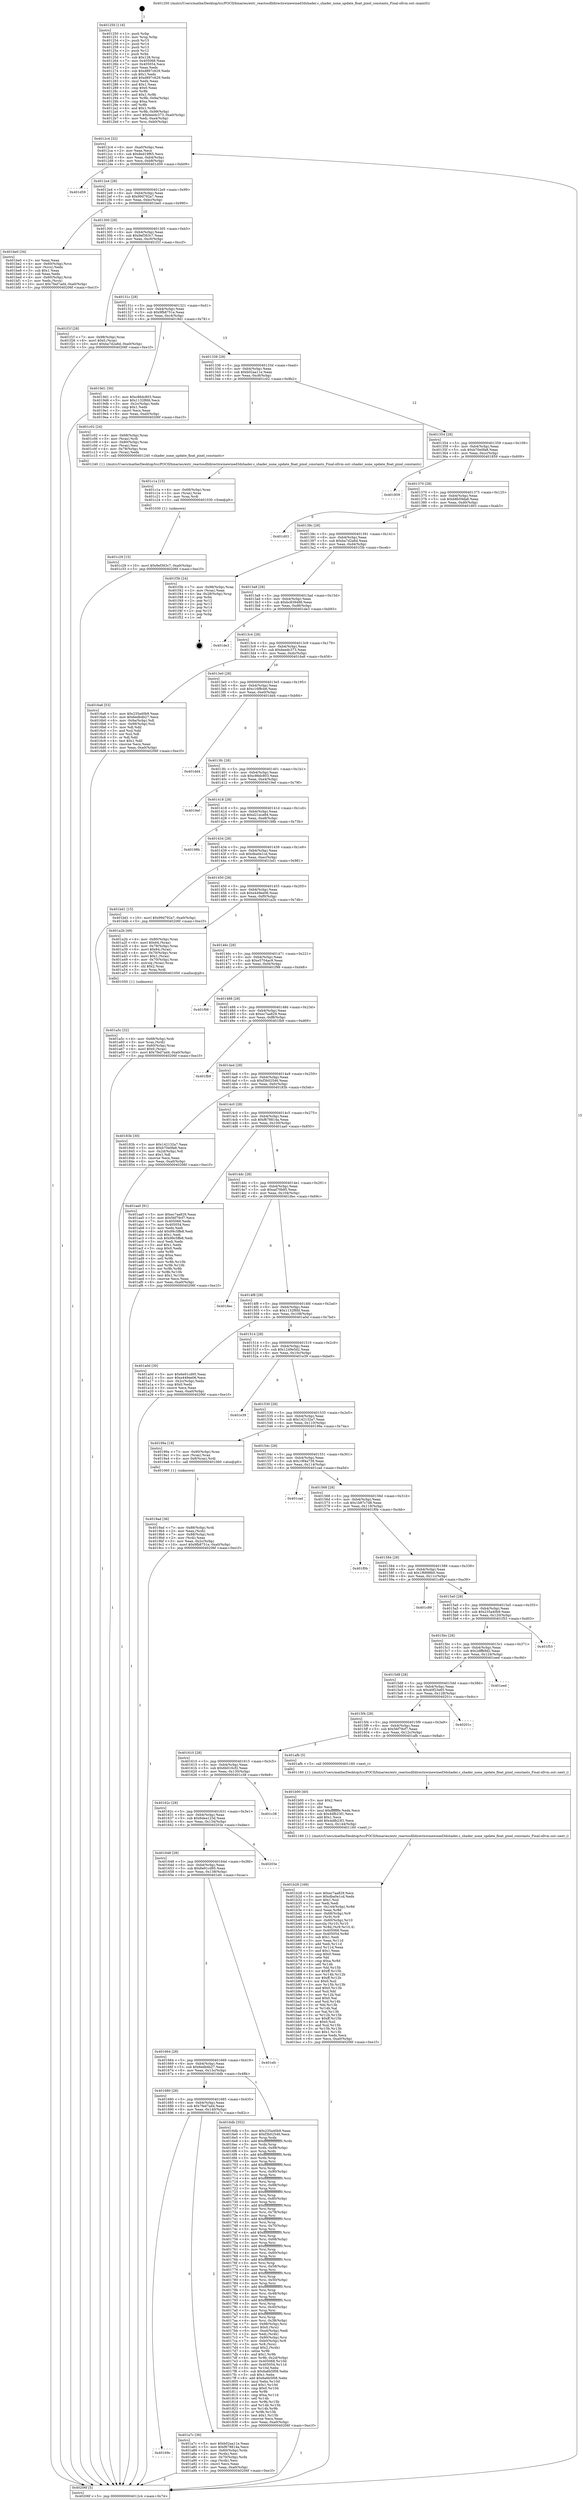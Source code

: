 digraph "0x401250" {
  label = "0x401250 (/mnt/c/Users/mathe/Desktop/tcc/POCII/binaries/extr_reactosdlldirectxwinewined3dshader.c_shader_none_update_float_pixel_constants_Final-ollvm.out::main(0))"
  labelloc = "t"
  node[shape=record]

  Entry [label="",width=0.3,height=0.3,shape=circle,fillcolor=black,style=filled]
  "0x4012c4" [label="{
     0x4012c4 [32]\l
     | [instrs]\l
     &nbsp;&nbsp;0x4012c4 \<+6\>: mov -0xa0(%rbp),%eax\l
     &nbsp;&nbsp;0x4012ca \<+2\>: mov %eax,%ecx\l
     &nbsp;&nbsp;0x4012cc \<+6\>: sub $0x8ed19f65,%ecx\l
     &nbsp;&nbsp;0x4012d2 \<+6\>: mov %eax,-0xb4(%rbp)\l
     &nbsp;&nbsp;0x4012d8 \<+6\>: mov %ecx,-0xb8(%rbp)\l
     &nbsp;&nbsp;0x4012de \<+6\>: je 0000000000401d59 \<main+0xb09\>\l
  }"]
  "0x401d59" [label="{
     0x401d59\l
  }", style=dashed]
  "0x4012e4" [label="{
     0x4012e4 [28]\l
     | [instrs]\l
     &nbsp;&nbsp;0x4012e4 \<+5\>: jmp 00000000004012e9 \<main+0x99\>\l
     &nbsp;&nbsp;0x4012e9 \<+6\>: mov -0xb4(%rbp),%eax\l
     &nbsp;&nbsp;0x4012ef \<+5\>: sub $0x99d792a7,%eax\l
     &nbsp;&nbsp;0x4012f4 \<+6\>: mov %eax,-0xbc(%rbp)\l
     &nbsp;&nbsp;0x4012fa \<+6\>: je 0000000000401be0 \<main+0x990\>\l
  }"]
  Exit [label="",width=0.3,height=0.3,shape=circle,fillcolor=black,style=filled,peripheries=2]
  "0x401be0" [label="{
     0x401be0 [34]\l
     | [instrs]\l
     &nbsp;&nbsp;0x401be0 \<+2\>: xor %eax,%eax\l
     &nbsp;&nbsp;0x401be2 \<+4\>: mov -0x60(%rbp),%rcx\l
     &nbsp;&nbsp;0x401be6 \<+2\>: mov (%rcx),%edx\l
     &nbsp;&nbsp;0x401be8 \<+3\>: sub $0x1,%eax\l
     &nbsp;&nbsp;0x401beb \<+2\>: sub %eax,%edx\l
     &nbsp;&nbsp;0x401bed \<+4\>: mov -0x60(%rbp),%rcx\l
     &nbsp;&nbsp;0x401bf1 \<+2\>: mov %edx,(%rcx)\l
     &nbsp;&nbsp;0x401bf3 \<+10\>: movl $0x7fed7ad4,-0xa0(%rbp)\l
     &nbsp;&nbsp;0x401bfd \<+5\>: jmp 000000000040206f \<main+0xe1f\>\l
  }"]
  "0x401300" [label="{
     0x401300 [28]\l
     | [instrs]\l
     &nbsp;&nbsp;0x401300 \<+5\>: jmp 0000000000401305 \<main+0xb5\>\l
     &nbsp;&nbsp;0x401305 \<+6\>: mov -0xb4(%rbp),%eax\l
     &nbsp;&nbsp;0x40130b \<+5\>: sub $0x9ef363c7,%eax\l
     &nbsp;&nbsp;0x401310 \<+6\>: mov %eax,-0xc0(%rbp)\l
     &nbsp;&nbsp;0x401316 \<+6\>: je 0000000000401f1f \<main+0xccf\>\l
  }"]
  "0x401c29" [label="{
     0x401c29 [15]\l
     | [instrs]\l
     &nbsp;&nbsp;0x401c29 \<+10\>: movl $0x9ef363c7,-0xa0(%rbp)\l
     &nbsp;&nbsp;0x401c33 \<+5\>: jmp 000000000040206f \<main+0xe1f\>\l
  }"]
  "0x401f1f" [label="{
     0x401f1f [28]\l
     | [instrs]\l
     &nbsp;&nbsp;0x401f1f \<+7\>: mov -0x98(%rbp),%rax\l
     &nbsp;&nbsp;0x401f26 \<+6\>: movl $0x0,(%rax)\l
     &nbsp;&nbsp;0x401f2c \<+10\>: movl $0xba7d2a6d,-0xa0(%rbp)\l
     &nbsp;&nbsp;0x401f36 \<+5\>: jmp 000000000040206f \<main+0xe1f\>\l
  }"]
  "0x40131c" [label="{
     0x40131c [28]\l
     | [instrs]\l
     &nbsp;&nbsp;0x40131c \<+5\>: jmp 0000000000401321 \<main+0xd1\>\l
     &nbsp;&nbsp;0x401321 \<+6\>: mov -0xb4(%rbp),%eax\l
     &nbsp;&nbsp;0x401327 \<+5\>: sub $0x9fb8751e,%eax\l
     &nbsp;&nbsp;0x40132c \<+6\>: mov %eax,-0xc4(%rbp)\l
     &nbsp;&nbsp;0x401332 \<+6\>: je 00000000004019d1 \<main+0x781\>\l
  }"]
  "0x401c1a" [label="{
     0x401c1a [15]\l
     | [instrs]\l
     &nbsp;&nbsp;0x401c1a \<+4\>: mov -0x68(%rbp),%rax\l
     &nbsp;&nbsp;0x401c1e \<+3\>: mov (%rax),%rax\l
     &nbsp;&nbsp;0x401c21 \<+3\>: mov %rax,%rdi\l
     &nbsp;&nbsp;0x401c24 \<+5\>: call 0000000000401030 \<free@plt\>\l
     | [calls]\l
     &nbsp;&nbsp;0x401030 \{1\} (unknown)\l
  }"]
  "0x4019d1" [label="{
     0x4019d1 [30]\l
     | [instrs]\l
     &nbsp;&nbsp;0x4019d1 \<+5\>: mov $0xc86dc803,%eax\l
     &nbsp;&nbsp;0x4019d6 \<+5\>: mov $0x1132f6fd,%ecx\l
     &nbsp;&nbsp;0x4019db \<+3\>: mov -0x2c(%rbp),%edx\l
     &nbsp;&nbsp;0x4019de \<+3\>: cmp $0x1,%edx\l
     &nbsp;&nbsp;0x4019e1 \<+3\>: cmovl %ecx,%eax\l
     &nbsp;&nbsp;0x4019e4 \<+6\>: mov %eax,-0xa0(%rbp)\l
     &nbsp;&nbsp;0x4019ea \<+5\>: jmp 000000000040206f \<main+0xe1f\>\l
  }"]
  "0x401338" [label="{
     0x401338 [28]\l
     | [instrs]\l
     &nbsp;&nbsp;0x401338 \<+5\>: jmp 000000000040133d \<main+0xed\>\l
     &nbsp;&nbsp;0x40133d \<+6\>: mov -0xb4(%rbp),%eax\l
     &nbsp;&nbsp;0x401343 \<+5\>: sub $0xb02aa11e,%eax\l
     &nbsp;&nbsp;0x401348 \<+6\>: mov %eax,-0xc8(%rbp)\l
     &nbsp;&nbsp;0x40134e \<+6\>: je 0000000000401c02 \<main+0x9b2\>\l
  }"]
  "0x401b28" [label="{
     0x401b28 [169]\l
     | [instrs]\l
     &nbsp;&nbsp;0x401b28 \<+5\>: mov $0xec7aa829,%ecx\l
     &nbsp;&nbsp;0x401b2d \<+5\>: mov $0xdba0e1cd,%edx\l
     &nbsp;&nbsp;0x401b32 \<+3\>: mov $0x1,%sil\l
     &nbsp;&nbsp;0x401b35 \<+2\>: xor %edi,%edi\l
     &nbsp;&nbsp;0x401b37 \<+7\>: mov -0x144(%rbp),%r8d\l
     &nbsp;&nbsp;0x401b3e \<+4\>: imul %eax,%r8d\l
     &nbsp;&nbsp;0x401b42 \<+4\>: mov -0x68(%rbp),%r9\l
     &nbsp;&nbsp;0x401b46 \<+3\>: mov (%r9),%r9\l
     &nbsp;&nbsp;0x401b49 \<+4\>: mov -0x60(%rbp),%r10\l
     &nbsp;&nbsp;0x401b4d \<+3\>: movslq (%r10),%r10\l
     &nbsp;&nbsp;0x401b50 \<+4\>: mov %r8d,(%r9,%r10,4)\l
     &nbsp;&nbsp;0x401b54 \<+7\>: mov 0x405068,%eax\l
     &nbsp;&nbsp;0x401b5b \<+8\>: mov 0x405054,%r8d\l
     &nbsp;&nbsp;0x401b63 \<+3\>: sub $0x1,%edi\l
     &nbsp;&nbsp;0x401b66 \<+3\>: mov %eax,%r11d\l
     &nbsp;&nbsp;0x401b69 \<+3\>: add %edi,%r11d\l
     &nbsp;&nbsp;0x401b6c \<+4\>: imul %r11d,%eax\l
     &nbsp;&nbsp;0x401b70 \<+3\>: and $0x1,%eax\l
     &nbsp;&nbsp;0x401b73 \<+3\>: cmp $0x0,%eax\l
     &nbsp;&nbsp;0x401b76 \<+3\>: sete %bl\l
     &nbsp;&nbsp;0x401b79 \<+4\>: cmp $0xa,%r8d\l
     &nbsp;&nbsp;0x401b7d \<+4\>: setl %r14b\l
     &nbsp;&nbsp;0x401b81 \<+3\>: mov %bl,%r15b\l
     &nbsp;&nbsp;0x401b84 \<+4\>: xor $0xff,%r15b\l
     &nbsp;&nbsp;0x401b88 \<+3\>: mov %r14b,%r12b\l
     &nbsp;&nbsp;0x401b8b \<+4\>: xor $0xff,%r12b\l
     &nbsp;&nbsp;0x401b8f \<+4\>: xor $0x0,%sil\l
     &nbsp;&nbsp;0x401b93 \<+3\>: mov %r15b,%r13b\l
     &nbsp;&nbsp;0x401b96 \<+4\>: and $0x0,%r13b\l
     &nbsp;&nbsp;0x401b9a \<+3\>: and %sil,%bl\l
     &nbsp;&nbsp;0x401b9d \<+3\>: mov %r12b,%al\l
     &nbsp;&nbsp;0x401ba0 \<+2\>: and $0x0,%al\l
     &nbsp;&nbsp;0x401ba2 \<+3\>: and %sil,%r14b\l
     &nbsp;&nbsp;0x401ba5 \<+3\>: or %bl,%r13b\l
     &nbsp;&nbsp;0x401ba8 \<+3\>: or %r14b,%al\l
     &nbsp;&nbsp;0x401bab \<+3\>: xor %al,%r13b\l
     &nbsp;&nbsp;0x401bae \<+3\>: or %r12b,%r15b\l
     &nbsp;&nbsp;0x401bb1 \<+4\>: xor $0xff,%r15b\l
     &nbsp;&nbsp;0x401bb5 \<+4\>: or $0x0,%sil\l
     &nbsp;&nbsp;0x401bb9 \<+3\>: and %sil,%r15b\l
     &nbsp;&nbsp;0x401bbc \<+3\>: or %r15b,%r13b\l
     &nbsp;&nbsp;0x401bbf \<+4\>: test $0x1,%r13b\l
     &nbsp;&nbsp;0x401bc3 \<+3\>: cmovne %edx,%ecx\l
     &nbsp;&nbsp;0x401bc6 \<+6\>: mov %ecx,-0xa0(%rbp)\l
     &nbsp;&nbsp;0x401bcc \<+5\>: jmp 000000000040206f \<main+0xe1f\>\l
  }"]
  "0x401c02" [label="{
     0x401c02 [24]\l
     | [instrs]\l
     &nbsp;&nbsp;0x401c02 \<+4\>: mov -0x68(%rbp),%rax\l
     &nbsp;&nbsp;0x401c06 \<+3\>: mov (%rax),%rdi\l
     &nbsp;&nbsp;0x401c09 \<+4\>: mov -0x80(%rbp),%rax\l
     &nbsp;&nbsp;0x401c0d \<+2\>: mov (%rax),%esi\l
     &nbsp;&nbsp;0x401c0f \<+4\>: mov -0x78(%rbp),%rax\l
     &nbsp;&nbsp;0x401c13 \<+2\>: mov (%rax),%edx\l
     &nbsp;&nbsp;0x401c15 \<+5\>: call 0000000000401240 \<shader_none_update_float_pixel_constants\>\l
     | [calls]\l
     &nbsp;&nbsp;0x401240 \{1\} (/mnt/c/Users/mathe/Desktop/tcc/POCII/binaries/extr_reactosdlldirectxwinewined3dshader.c_shader_none_update_float_pixel_constants_Final-ollvm.out::shader_none_update_float_pixel_constants)\l
  }"]
  "0x401354" [label="{
     0x401354 [28]\l
     | [instrs]\l
     &nbsp;&nbsp;0x401354 \<+5\>: jmp 0000000000401359 \<main+0x109\>\l
     &nbsp;&nbsp;0x401359 \<+6\>: mov -0xb4(%rbp),%eax\l
     &nbsp;&nbsp;0x40135f \<+5\>: sub $0xb70e0fa8,%eax\l
     &nbsp;&nbsp;0x401364 \<+6\>: mov %eax,-0xcc(%rbp)\l
     &nbsp;&nbsp;0x40136a \<+6\>: je 0000000000401859 \<main+0x609\>\l
  }"]
  "0x401b00" [label="{
     0x401b00 [40]\l
     | [instrs]\l
     &nbsp;&nbsp;0x401b00 \<+5\>: mov $0x2,%ecx\l
     &nbsp;&nbsp;0x401b05 \<+1\>: cltd\l
     &nbsp;&nbsp;0x401b06 \<+2\>: idiv %ecx\l
     &nbsp;&nbsp;0x401b08 \<+6\>: imul $0xfffffffe,%edx,%ecx\l
     &nbsp;&nbsp;0x401b0e \<+6\>: sub $0x4dfb23f1,%ecx\l
     &nbsp;&nbsp;0x401b14 \<+3\>: add $0x1,%ecx\l
     &nbsp;&nbsp;0x401b17 \<+6\>: add $0x4dfb23f1,%ecx\l
     &nbsp;&nbsp;0x401b1d \<+6\>: mov %ecx,-0x144(%rbp)\l
     &nbsp;&nbsp;0x401b23 \<+5\>: call 0000000000401160 \<next_i\>\l
     | [calls]\l
     &nbsp;&nbsp;0x401160 \{1\} (/mnt/c/Users/mathe/Desktop/tcc/POCII/binaries/extr_reactosdlldirectxwinewined3dshader.c_shader_none_update_float_pixel_constants_Final-ollvm.out::next_i)\l
  }"]
  "0x401859" [label="{
     0x401859\l
  }", style=dashed]
  "0x401370" [label="{
     0x401370 [28]\l
     | [instrs]\l
     &nbsp;&nbsp;0x401370 \<+5\>: jmp 0000000000401375 \<main+0x125\>\l
     &nbsp;&nbsp;0x401375 \<+6\>: mov -0xb4(%rbp),%eax\l
     &nbsp;&nbsp;0x40137b \<+5\>: sub $0xb8b59da6,%eax\l
     &nbsp;&nbsp;0x401380 \<+6\>: mov %eax,-0xd0(%rbp)\l
     &nbsp;&nbsp;0x401386 \<+6\>: je 0000000000401d03 \<main+0xab3\>\l
  }"]
  "0x40169c" [label="{
     0x40169c\l
  }", style=dashed]
  "0x401d03" [label="{
     0x401d03\l
  }", style=dashed]
  "0x40138c" [label="{
     0x40138c [28]\l
     | [instrs]\l
     &nbsp;&nbsp;0x40138c \<+5\>: jmp 0000000000401391 \<main+0x141\>\l
     &nbsp;&nbsp;0x401391 \<+6\>: mov -0xb4(%rbp),%eax\l
     &nbsp;&nbsp;0x401397 \<+5\>: sub $0xba7d2a6d,%eax\l
     &nbsp;&nbsp;0x40139c \<+6\>: mov %eax,-0xd4(%rbp)\l
     &nbsp;&nbsp;0x4013a2 \<+6\>: je 0000000000401f3b \<main+0xceb\>\l
  }"]
  "0x401a7c" [label="{
     0x401a7c [36]\l
     | [instrs]\l
     &nbsp;&nbsp;0x401a7c \<+5\>: mov $0xb02aa11e,%eax\l
     &nbsp;&nbsp;0x401a81 \<+5\>: mov $0xf678814a,%ecx\l
     &nbsp;&nbsp;0x401a86 \<+4\>: mov -0x60(%rbp),%rdx\l
     &nbsp;&nbsp;0x401a8a \<+2\>: mov (%rdx),%esi\l
     &nbsp;&nbsp;0x401a8c \<+4\>: mov -0x70(%rbp),%rdx\l
     &nbsp;&nbsp;0x401a90 \<+2\>: cmp (%rdx),%esi\l
     &nbsp;&nbsp;0x401a92 \<+3\>: cmovl %ecx,%eax\l
     &nbsp;&nbsp;0x401a95 \<+6\>: mov %eax,-0xa0(%rbp)\l
     &nbsp;&nbsp;0x401a9b \<+5\>: jmp 000000000040206f \<main+0xe1f\>\l
  }"]
  "0x401f3b" [label="{
     0x401f3b [24]\l
     | [instrs]\l
     &nbsp;&nbsp;0x401f3b \<+7\>: mov -0x98(%rbp),%rax\l
     &nbsp;&nbsp;0x401f42 \<+2\>: mov (%rax),%eax\l
     &nbsp;&nbsp;0x401f44 \<+4\>: lea -0x28(%rbp),%rsp\l
     &nbsp;&nbsp;0x401f48 \<+1\>: pop %rbx\l
     &nbsp;&nbsp;0x401f49 \<+2\>: pop %r12\l
     &nbsp;&nbsp;0x401f4b \<+2\>: pop %r13\l
     &nbsp;&nbsp;0x401f4d \<+2\>: pop %r14\l
     &nbsp;&nbsp;0x401f4f \<+2\>: pop %r15\l
     &nbsp;&nbsp;0x401f51 \<+1\>: pop %rbp\l
     &nbsp;&nbsp;0x401f52 \<+1\>: ret\l
  }"]
  "0x4013a8" [label="{
     0x4013a8 [28]\l
     | [instrs]\l
     &nbsp;&nbsp;0x4013a8 \<+5\>: jmp 00000000004013ad \<main+0x15d\>\l
     &nbsp;&nbsp;0x4013ad \<+6\>: mov -0xb4(%rbp),%eax\l
     &nbsp;&nbsp;0x4013b3 \<+5\>: sub $0xbc839486,%eax\l
     &nbsp;&nbsp;0x4013b8 \<+6\>: mov %eax,-0xd8(%rbp)\l
     &nbsp;&nbsp;0x4013be \<+6\>: je 0000000000401de3 \<main+0xb93\>\l
  }"]
  "0x401a5c" [label="{
     0x401a5c [32]\l
     | [instrs]\l
     &nbsp;&nbsp;0x401a5c \<+4\>: mov -0x68(%rbp),%rdi\l
     &nbsp;&nbsp;0x401a60 \<+3\>: mov %rax,(%rdi)\l
     &nbsp;&nbsp;0x401a63 \<+4\>: mov -0x60(%rbp),%rax\l
     &nbsp;&nbsp;0x401a67 \<+6\>: movl $0x0,(%rax)\l
     &nbsp;&nbsp;0x401a6d \<+10\>: movl $0x7fed7ad4,-0xa0(%rbp)\l
     &nbsp;&nbsp;0x401a77 \<+5\>: jmp 000000000040206f \<main+0xe1f\>\l
  }"]
  "0x401de3" [label="{
     0x401de3\l
  }", style=dashed]
  "0x4013c4" [label="{
     0x4013c4 [28]\l
     | [instrs]\l
     &nbsp;&nbsp;0x4013c4 \<+5\>: jmp 00000000004013c9 \<main+0x179\>\l
     &nbsp;&nbsp;0x4013c9 \<+6\>: mov -0xb4(%rbp),%eax\l
     &nbsp;&nbsp;0x4013cf \<+5\>: sub $0xbeedc373,%eax\l
     &nbsp;&nbsp;0x4013d4 \<+6\>: mov %eax,-0xdc(%rbp)\l
     &nbsp;&nbsp;0x4013da \<+6\>: je 00000000004016a6 \<main+0x456\>\l
  }"]
  "0x4019ad" [label="{
     0x4019ad [36]\l
     | [instrs]\l
     &nbsp;&nbsp;0x4019ad \<+7\>: mov -0x88(%rbp),%rdi\l
     &nbsp;&nbsp;0x4019b4 \<+2\>: mov %eax,(%rdi)\l
     &nbsp;&nbsp;0x4019b6 \<+7\>: mov -0x88(%rbp),%rdi\l
     &nbsp;&nbsp;0x4019bd \<+2\>: mov (%rdi),%eax\l
     &nbsp;&nbsp;0x4019bf \<+3\>: mov %eax,-0x2c(%rbp)\l
     &nbsp;&nbsp;0x4019c2 \<+10\>: movl $0x9fb8751e,-0xa0(%rbp)\l
     &nbsp;&nbsp;0x4019cc \<+5\>: jmp 000000000040206f \<main+0xe1f\>\l
  }"]
  "0x4016a6" [label="{
     0x4016a6 [53]\l
     | [instrs]\l
     &nbsp;&nbsp;0x4016a6 \<+5\>: mov $0x235a40b9,%eax\l
     &nbsp;&nbsp;0x4016ab \<+5\>: mov $0x6edb4b27,%ecx\l
     &nbsp;&nbsp;0x4016b0 \<+6\>: mov -0x9a(%rbp),%dl\l
     &nbsp;&nbsp;0x4016b6 \<+7\>: mov -0x99(%rbp),%sil\l
     &nbsp;&nbsp;0x4016bd \<+3\>: mov %dl,%dil\l
     &nbsp;&nbsp;0x4016c0 \<+3\>: and %sil,%dil\l
     &nbsp;&nbsp;0x4016c3 \<+3\>: xor %sil,%dl\l
     &nbsp;&nbsp;0x4016c6 \<+3\>: or %dl,%dil\l
     &nbsp;&nbsp;0x4016c9 \<+4\>: test $0x1,%dil\l
     &nbsp;&nbsp;0x4016cd \<+3\>: cmovne %ecx,%eax\l
     &nbsp;&nbsp;0x4016d0 \<+6\>: mov %eax,-0xa0(%rbp)\l
     &nbsp;&nbsp;0x4016d6 \<+5\>: jmp 000000000040206f \<main+0xe1f\>\l
  }"]
  "0x4013e0" [label="{
     0x4013e0 [28]\l
     | [instrs]\l
     &nbsp;&nbsp;0x4013e0 \<+5\>: jmp 00000000004013e5 \<main+0x195\>\l
     &nbsp;&nbsp;0x4013e5 \<+6\>: mov -0xb4(%rbp),%eax\l
     &nbsp;&nbsp;0x4013eb \<+5\>: sub $0xc16f8cb6,%eax\l
     &nbsp;&nbsp;0x4013f0 \<+6\>: mov %eax,-0xe0(%rbp)\l
     &nbsp;&nbsp;0x4013f6 \<+6\>: je 0000000000401dd4 \<main+0xb84\>\l
  }"]
  "0x40206f" [label="{
     0x40206f [5]\l
     | [instrs]\l
     &nbsp;&nbsp;0x40206f \<+5\>: jmp 00000000004012c4 \<main+0x74\>\l
  }"]
  "0x401250" [label="{
     0x401250 [116]\l
     | [instrs]\l
     &nbsp;&nbsp;0x401250 \<+1\>: push %rbp\l
     &nbsp;&nbsp;0x401251 \<+3\>: mov %rsp,%rbp\l
     &nbsp;&nbsp;0x401254 \<+2\>: push %r15\l
     &nbsp;&nbsp;0x401256 \<+2\>: push %r14\l
     &nbsp;&nbsp;0x401258 \<+2\>: push %r13\l
     &nbsp;&nbsp;0x40125a \<+2\>: push %r12\l
     &nbsp;&nbsp;0x40125c \<+1\>: push %rbx\l
     &nbsp;&nbsp;0x40125d \<+7\>: sub $0x128,%rsp\l
     &nbsp;&nbsp;0x401264 \<+7\>: mov 0x405068,%eax\l
     &nbsp;&nbsp;0x40126b \<+7\>: mov 0x405054,%ecx\l
     &nbsp;&nbsp;0x401272 \<+2\>: mov %eax,%edx\l
     &nbsp;&nbsp;0x401274 \<+6\>: sub $0xd897c629,%edx\l
     &nbsp;&nbsp;0x40127a \<+3\>: sub $0x1,%edx\l
     &nbsp;&nbsp;0x40127d \<+6\>: add $0xd897c629,%edx\l
     &nbsp;&nbsp;0x401283 \<+3\>: imul %edx,%eax\l
     &nbsp;&nbsp;0x401286 \<+3\>: and $0x1,%eax\l
     &nbsp;&nbsp;0x401289 \<+3\>: cmp $0x0,%eax\l
     &nbsp;&nbsp;0x40128c \<+4\>: sete %r8b\l
     &nbsp;&nbsp;0x401290 \<+4\>: and $0x1,%r8b\l
     &nbsp;&nbsp;0x401294 \<+7\>: mov %r8b,-0x9a(%rbp)\l
     &nbsp;&nbsp;0x40129b \<+3\>: cmp $0xa,%ecx\l
     &nbsp;&nbsp;0x40129e \<+4\>: setl %r8b\l
     &nbsp;&nbsp;0x4012a2 \<+4\>: and $0x1,%r8b\l
     &nbsp;&nbsp;0x4012a6 \<+7\>: mov %r8b,-0x99(%rbp)\l
     &nbsp;&nbsp;0x4012ad \<+10\>: movl $0xbeedc373,-0xa0(%rbp)\l
     &nbsp;&nbsp;0x4012b7 \<+6\>: mov %edi,-0xa4(%rbp)\l
     &nbsp;&nbsp;0x4012bd \<+7\>: mov %rsi,-0xb0(%rbp)\l
  }"]
  "0x401680" [label="{
     0x401680 [28]\l
     | [instrs]\l
     &nbsp;&nbsp;0x401680 \<+5\>: jmp 0000000000401685 \<main+0x435\>\l
     &nbsp;&nbsp;0x401685 \<+6\>: mov -0xb4(%rbp),%eax\l
     &nbsp;&nbsp;0x40168b \<+5\>: sub $0x7fed7ad4,%eax\l
     &nbsp;&nbsp;0x401690 \<+6\>: mov %eax,-0x140(%rbp)\l
     &nbsp;&nbsp;0x401696 \<+6\>: je 0000000000401a7c \<main+0x82c\>\l
  }"]
  "0x401dd4" [label="{
     0x401dd4\l
  }", style=dashed]
  "0x4013fc" [label="{
     0x4013fc [28]\l
     | [instrs]\l
     &nbsp;&nbsp;0x4013fc \<+5\>: jmp 0000000000401401 \<main+0x1b1\>\l
     &nbsp;&nbsp;0x401401 \<+6\>: mov -0xb4(%rbp),%eax\l
     &nbsp;&nbsp;0x401407 \<+5\>: sub $0xc86dc803,%eax\l
     &nbsp;&nbsp;0x40140c \<+6\>: mov %eax,-0xe4(%rbp)\l
     &nbsp;&nbsp;0x401412 \<+6\>: je 00000000004019ef \<main+0x79f\>\l
  }"]
  "0x4016db" [label="{
     0x4016db [352]\l
     | [instrs]\l
     &nbsp;&nbsp;0x4016db \<+5\>: mov $0x235a40b9,%eax\l
     &nbsp;&nbsp;0x4016e0 \<+5\>: mov $0xf3b02546,%ecx\l
     &nbsp;&nbsp;0x4016e5 \<+3\>: mov %rsp,%rdx\l
     &nbsp;&nbsp;0x4016e8 \<+4\>: add $0xfffffffffffffff0,%rdx\l
     &nbsp;&nbsp;0x4016ec \<+3\>: mov %rdx,%rsp\l
     &nbsp;&nbsp;0x4016ef \<+7\>: mov %rdx,-0x98(%rbp)\l
     &nbsp;&nbsp;0x4016f6 \<+3\>: mov %rsp,%rdx\l
     &nbsp;&nbsp;0x4016f9 \<+4\>: add $0xfffffffffffffff0,%rdx\l
     &nbsp;&nbsp;0x4016fd \<+3\>: mov %rdx,%rsp\l
     &nbsp;&nbsp;0x401700 \<+3\>: mov %rsp,%rsi\l
     &nbsp;&nbsp;0x401703 \<+4\>: add $0xfffffffffffffff0,%rsi\l
     &nbsp;&nbsp;0x401707 \<+3\>: mov %rsi,%rsp\l
     &nbsp;&nbsp;0x40170a \<+7\>: mov %rsi,-0x90(%rbp)\l
     &nbsp;&nbsp;0x401711 \<+3\>: mov %rsp,%rsi\l
     &nbsp;&nbsp;0x401714 \<+4\>: add $0xfffffffffffffff0,%rsi\l
     &nbsp;&nbsp;0x401718 \<+3\>: mov %rsi,%rsp\l
     &nbsp;&nbsp;0x40171b \<+7\>: mov %rsi,-0x88(%rbp)\l
     &nbsp;&nbsp;0x401722 \<+3\>: mov %rsp,%rsi\l
     &nbsp;&nbsp;0x401725 \<+4\>: add $0xfffffffffffffff0,%rsi\l
     &nbsp;&nbsp;0x401729 \<+3\>: mov %rsi,%rsp\l
     &nbsp;&nbsp;0x40172c \<+4\>: mov %rsi,-0x80(%rbp)\l
     &nbsp;&nbsp;0x401730 \<+3\>: mov %rsp,%rsi\l
     &nbsp;&nbsp;0x401733 \<+4\>: add $0xfffffffffffffff0,%rsi\l
     &nbsp;&nbsp;0x401737 \<+3\>: mov %rsi,%rsp\l
     &nbsp;&nbsp;0x40173a \<+4\>: mov %rsi,-0x78(%rbp)\l
     &nbsp;&nbsp;0x40173e \<+3\>: mov %rsp,%rsi\l
     &nbsp;&nbsp;0x401741 \<+4\>: add $0xfffffffffffffff0,%rsi\l
     &nbsp;&nbsp;0x401745 \<+3\>: mov %rsi,%rsp\l
     &nbsp;&nbsp;0x401748 \<+4\>: mov %rsi,-0x70(%rbp)\l
     &nbsp;&nbsp;0x40174c \<+3\>: mov %rsp,%rsi\l
     &nbsp;&nbsp;0x40174f \<+4\>: add $0xfffffffffffffff0,%rsi\l
     &nbsp;&nbsp;0x401753 \<+3\>: mov %rsi,%rsp\l
     &nbsp;&nbsp;0x401756 \<+4\>: mov %rsi,-0x68(%rbp)\l
     &nbsp;&nbsp;0x40175a \<+3\>: mov %rsp,%rsi\l
     &nbsp;&nbsp;0x40175d \<+4\>: add $0xfffffffffffffff0,%rsi\l
     &nbsp;&nbsp;0x401761 \<+3\>: mov %rsi,%rsp\l
     &nbsp;&nbsp;0x401764 \<+4\>: mov %rsi,-0x60(%rbp)\l
     &nbsp;&nbsp;0x401768 \<+3\>: mov %rsp,%rsi\l
     &nbsp;&nbsp;0x40176b \<+4\>: add $0xfffffffffffffff0,%rsi\l
     &nbsp;&nbsp;0x40176f \<+3\>: mov %rsi,%rsp\l
     &nbsp;&nbsp;0x401772 \<+4\>: mov %rsi,-0x58(%rbp)\l
     &nbsp;&nbsp;0x401776 \<+3\>: mov %rsp,%rsi\l
     &nbsp;&nbsp;0x401779 \<+4\>: add $0xfffffffffffffff0,%rsi\l
     &nbsp;&nbsp;0x40177d \<+3\>: mov %rsi,%rsp\l
     &nbsp;&nbsp;0x401780 \<+4\>: mov %rsi,-0x50(%rbp)\l
     &nbsp;&nbsp;0x401784 \<+3\>: mov %rsp,%rsi\l
     &nbsp;&nbsp;0x401787 \<+4\>: add $0xfffffffffffffff0,%rsi\l
     &nbsp;&nbsp;0x40178b \<+3\>: mov %rsi,%rsp\l
     &nbsp;&nbsp;0x40178e \<+4\>: mov %rsi,-0x48(%rbp)\l
     &nbsp;&nbsp;0x401792 \<+3\>: mov %rsp,%rsi\l
     &nbsp;&nbsp;0x401795 \<+4\>: add $0xfffffffffffffff0,%rsi\l
     &nbsp;&nbsp;0x401799 \<+3\>: mov %rsi,%rsp\l
     &nbsp;&nbsp;0x40179c \<+4\>: mov %rsi,-0x40(%rbp)\l
     &nbsp;&nbsp;0x4017a0 \<+3\>: mov %rsp,%rsi\l
     &nbsp;&nbsp;0x4017a3 \<+4\>: add $0xfffffffffffffff0,%rsi\l
     &nbsp;&nbsp;0x4017a7 \<+3\>: mov %rsi,%rsp\l
     &nbsp;&nbsp;0x4017aa \<+4\>: mov %rsi,-0x38(%rbp)\l
     &nbsp;&nbsp;0x4017ae \<+7\>: mov -0x98(%rbp),%rsi\l
     &nbsp;&nbsp;0x4017b5 \<+6\>: movl $0x0,(%rsi)\l
     &nbsp;&nbsp;0x4017bb \<+6\>: mov -0xa4(%rbp),%edi\l
     &nbsp;&nbsp;0x4017c1 \<+2\>: mov %edi,(%rdx)\l
     &nbsp;&nbsp;0x4017c3 \<+7\>: mov -0x90(%rbp),%rsi\l
     &nbsp;&nbsp;0x4017ca \<+7\>: mov -0xb0(%rbp),%r8\l
     &nbsp;&nbsp;0x4017d1 \<+3\>: mov %r8,(%rsi)\l
     &nbsp;&nbsp;0x4017d4 \<+3\>: cmpl $0x2,(%rdx)\l
     &nbsp;&nbsp;0x4017d7 \<+4\>: setne %r9b\l
     &nbsp;&nbsp;0x4017db \<+4\>: and $0x1,%r9b\l
     &nbsp;&nbsp;0x4017df \<+4\>: mov %r9b,-0x2d(%rbp)\l
     &nbsp;&nbsp;0x4017e3 \<+8\>: mov 0x405068,%r10d\l
     &nbsp;&nbsp;0x4017eb \<+8\>: mov 0x405054,%r11d\l
     &nbsp;&nbsp;0x4017f3 \<+3\>: mov %r10d,%ebx\l
     &nbsp;&nbsp;0x4017f6 \<+6\>: sub $0x6a6b5f08,%ebx\l
     &nbsp;&nbsp;0x4017fc \<+3\>: sub $0x1,%ebx\l
     &nbsp;&nbsp;0x4017ff \<+6\>: add $0x6a6b5f08,%ebx\l
     &nbsp;&nbsp;0x401805 \<+4\>: imul %ebx,%r10d\l
     &nbsp;&nbsp;0x401809 \<+4\>: and $0x1,%r10d\l
     &nbsp;&nbsp;0x40180d \<+4\>: cmp $0x0,%r10d\l
     &nbsp;&nbsp;0x401811 \<+4\>: sete %r9b\l
     &nbsp;&nbsp;0x401815 \<+4\>: cmp $0xa,%r11d\l
     &nbsp;&nbsp;0x401819 \<+4\>: setl %r14b\l
     &nbsp;&nbsp;0x40181d \<+3\>: mov %r9b,%r15b\l
     &nbsp;&nbsp;0x401820 \<+3\>: and %r14b,%r15b\l
     &nbsp;&nbsp;0x401823 \<+3\>: xor %r14b,%r9b\l
     &nbsp;&nbsp;0x401826 \<+3\>: or %r9b,%r15b\l
     &nbsp;&nbsp;0x401829 \<+4\>: test $0x1,%r15b\l
     &nbsp;&nbsp;0x40182d \<+3\>: cmovne %ecx,%eax\l
     &nbsp;&nbsp;0x401830 \<+6\>: mov %eax,-0xa0(%rbp)\l
     &nbsp;&nbsp;0x401836 \<+5\>: jmp 000000000040206f \<main+0xe1f\>\l
  }"]
  "0x4019ef" [label="{
     0x4019ef\l
  }", style=dashed]
  "0x401418" [label="{
     0x401418 [28]\l
     | [instrs]\l
     &nbsp;&nbsp;0x401418 \<+5\>: jmp 000000000040141d \<main+0x1cd\>\l
     &nbsp;&nbsp;0x40141d \<+6\>: mov -0xb4(%rbp),%eax\l
     &nbsp;&nbsp;0x401423 \<+5\>: sub $0xd21ece84,%eax\l
     &nbsp;&nbsp;0x401428 \<+6\>: mov %eax,-0xe8(%rbp)\l
     &nbsp;&nbsp;0x40142e \<+6\>: je 000000000040198b \<main+0x73b\>\l
  }"]
  "0x401664" [label="{
     0x401664 [28]\l
     | [instrs]\l
     &nbsp;&nbsp;0x401664 \<+5\>: jmp 0000000000401669 \<main+0x419\>\l
     &nbsp;&nbsp;0x401669 \<+6\>: mov -0xb4(%rbp),%eax\l
     &nbsp;&nbsp;0x40166f \<+5\>: sub $0x6edb4b27,%eax\l
     &nbsp;&nbsp;0x401674 \<+6\>: mov %eax,-0x13c(%rbp)\l
     &nbsp;&nbsp;0x40167a \<+6\>: je 00000000004016db \<main+0x48b\>\l
  }"]
  "0x40198b" [label="{
     0x40198b\l
  }", style=dashed]
  "0x401434" [label="{
     0x401434 [28]\l
     | [instrs]\l
     &nbsp;&nbsp;0x401434 \<+5\>: jmp 0000000000401439 \<main+0x1e9\>\l
     &nbsp;&nbsp;0x401439 \<+6\>: mov -0xb4(%rbp),%eax\l
     &nbsp;&nbsp;0x40143f \<+5\>: sub $0xdba0e1cd,%eax\l
     &nbsp;&nbsp;0x401444 \<+6\>: mov %eax,-0xec(%rbp)\l
     &nbsp;&nbsp;0x40144a \<+6\>: je 0000000000401bd1 \<main+0x981\>\l
  }"]
  "0x401efc" [label="{
     0x401efc\l
  }", style=dashed]
  "0x401bd1" [label="{
     0x401bd1 [15]\l
     | [instrs]\l
     &nbsp;&nbsp;0x401bd1 \<+10\>: movl $0x99d792a7,-0xa0(%rbp)\l
     &nbsp;&nbsp;0x401bdb \<+5\>: jmp 000000000040206f \<main+0xe1f\>\l
  }"]
  "0x401450" [label="{
     0x401450 [28]\l
     | [instrs]\l
     &nbsp;&nbsp;0x401450 \<+5\>: jmp 0000000000401455 \<main+0x205\>\l
     &nbsp;&nbsp;0x401455 \<+6\>: mov -0xb4(%rbp),%eax\l
     &nbsp;&nbsp;0x40145b \<+5\>: sub $0xe449ee06,%eax\l
     &nbsp;&nbsp;0x401460 \<+6\>: mov %eax,-0xf0(%rbp)\l
     &nbsp;&nbsp;0x401466 \<+6\>: je 0000000000401a2b \<main+0x7db\>\l
  }"]
  "0x401648" [label="{
     0x401648 [28]\l
     | [instrs]\l
     &nbsp;&nbsp;0x401648 \<+5\>: jmp 000000000040164d \<main+0x3fd\>\l
     &nbsp;&nbsp;0x40164d \<+6\>: mov -0xb4(%rbp),%eax\l
     &nbsp;&nbsp;0x401653 \<+5\>: sub $0x6e91cd95,%eax\l
     &nbsp;&nbsp;0x401658 \<+6\>: mov %eax,-0x138(%rbp)\l
     &nbsp;&nbsp;0x40165e \<+6\>: je 0000000000401efc \<main+0xcac\>\l
  }"]
  "0x401a2b" [label="{
     0x401a2b [49]\l
     | [instrs]\l
     &nbsp;&nbsp;0x401a2b \<+4\>: mov -0x80(%rbp),%rax\l
     &nbsp;&nbsp;0x401a2f \<+6\>: movl $0x64,(%rax)\l
     &nbsp;&nbsp;0x401a35 \<+4\>: mov -0x78(%rbp),%rax\l
     &nbsp;&nbsp;0x401a39 \<+6\>: movl $0x64,(%rax)\l
     &nbsp;&nbsp;0x401a3f \<+4\>: mov -0x70(%rbp),%rax\l
     &nbsp;&nbsp;0x401a43 \<+6\>: movl $0x1,(%rax)\l
     &nbsp;&nbsp;0x401a49 \<+4\>: mov -0x70(%rbp),%rax\l
     &nbsp;&nbsp;0x401a4d \<+3\>: movslq (%rax),%rax\l
     &nbsp;&nbsp;0x401a50 \<+4\>: shl $0x2,%rax\l
     &nbsp;&nbsp;0x401a54 \<+3\>: mov %rax,%rdi\l
     &nbsp;&nbsp;0x401a57 \<+5\>: call 0000000000401050 \<malloc@plt\>\l
     | [calls]\l
     &nbsp;&nbsp;0x401050 \{1\} (unknown)\l
  }"]
  "0x40146c" [label="{
     0x40146c [28]\l
     | [instrs]\l
     &nbsp;&nbsp;0x40146c \<+5\>: jmp 0000000000401471 \<main+0x221\>\l
     &nbsp;&nbsp;0x401471 \<+6\>: mov -0xb4(%rbp),%eax\l
     &nbsp;&nbsp;0x401477 \<+5\>: sub $0xe5704ac9,%eax\l
     &nbsp;&nbsp;0x40147c \<+6\>: mov %eax,-0xf4(%rbp)\l
     &nbsp;&nbsp;0x401482 \<+6\>: je 0000000000401f98 \<main+0xd48\>\l
  }"]
  "0x40203e" [label="{
     0x40203e\l
  }", style=dashed]
  "0x401f98" [label="{
     0x401f98\l
  }", style=dashed]
  "0x401488" [label="{
     0x401488 [28]\l
     | [instrs]\l
     &nbsp;&nbsp;0x401488 \<+5\>: jmp 000000000040148d \<main+0x23d\>\l
     &nbsp;&nbsp;0x40148d \<+6\>: mov -0xb4(%rbp),%eax\l
     &nbsp;&nbsp;0x401493 \<+5\>: sub $0xec7aa829,%eax\l
     &nbsp;&nbsp;0x401498 \<+6\>: mov %eax,-0xf8(%rbp)\l
     &nbsp;&nbsp;0x40149e \<+6\>: je 0000000000401fb9 \<main+0xd69\>\l
  }"]
  "0x40162c" [label="{
     0x40162c [28]\l
     | [instrs]\l
     &nbsp;&nbsp;0x40162c \<+5\>: jmp 0000000000401631 \<main+0x3e1\>\l
     &nbsp;&nbsp;0x401631 \<+6\>: mov -0xb4(%rbp),%eax\l
     &nbsp;&nbsp;0x401637 \<+5\>: sub $0x6dea123d,%eax\l
     &nbsp;&nbsp;0x40163c \<+6\>: mov %eax,-0x134(%rbp)\l
     &nbsp;&nbsp;0x401642 \<+6\>: je 000000000040203e \<main+0xdee\>\l
  }"]
  "0x401fb9" [label="{
     0x401fb9\l
  }", style=dashed]
  "0x4014a4" [label="{
     0x4014a4 [28]\l
     | [instrs]\l
     &nbsp;&nbsp;0x4014a4 \<+5\>: jmp 00000000004014a9 \<main+0x259\>\l
     &nbsp;&nbsp;0x4014a9 \<+6\>: mov -0xb4(%rbp),%eax\l
     &nbsp;&nbsp;0x4014af \<+5\>: sub $0xf3b02546,%eax\l
     &nbsp;&nbsp;0x4014b4 \<+6\>: mov %eax,-0xfc(%rbp)\l
     &nbsp;&nbsp;0x4014ba \<+6\>: je 000000000040183b \<main+0x5eb\>\l
  }"]
  "0x401c38" [label="{
     0x401c38\l
  }", style=dashed]
  "0x40183b" [label="{
     0x40183b [30]\l
     | [instrs]\l
     &nbsp;&nbsp;0x40183b \<+5\>: mov $0x142132a7,%eax\l
     &nbsp;&nbsp;0x401840 \<+5\>: mov $0xb70e0fa8,%ecx\l
     &nbsp;&nbsp;0x401845 \<+3\>: mov -0x2d(%rbp),%dl\l
     &nbsp;&nbsp;0x401848 \<+3\>: test $0x1,%dl\l
     &nbsp;&nbsp;0x40184b \<+3\>: cmovne %ecx,%eax\l
     &nbsp;&nbsp;0x40184e \<+6\>: mov %eax,-0xa0(%rbp)\l
     &nbsp;&nbsp;0x401854 \<+5\>: jmp 000000000040206f \<main+0xe1f\>\l
  }"]
  "0x4014c0" [label="{
     0x4014c0 [28]\l
     | [instrs]\l
     &nbsp;&nbsp;0x4014c0 \<+5\>: jmp 00000000004014c5 \<main+0x275\>\l
     &nbsp;&nbsp;0x4014c5 \<+6\>: mov -0xb4(%rbp),%eax\l
     &nbsp;&nbsp;0x4014cb \<+5\>: sub $0xf678814a,%eax\l
     &nbsp;&nbsp;0x4014d0 \<+6\>: mov %eax,-0x100(%rbp)\l
     &nbsp;&nbsp;0x4014d6 \<+6\>: je 0000000000401aa0 \<main+0x850\>\l
  }"]
  "0x401610" [label="{
     0x401610 [28]\l
     | [instrs]\l
     &nbsp;&nbsp;0x401610 \<+5\>: jmp 0000000000401615 \<main+0x3c5\>\l
     &nbsp;&nbsp;0x401615 \<+6\>: mov -0xb4(%rbp),%eax\l
     &nbsp;&nbsp;0x40161b \<+5\>: sub $0x6b016cf2,%eax\l
     &nbsp;&nbsp;0x401620 \<+6\>: mov %eax,-0x130(%rbp)\l
     &nbsp;&nbsp;0x401626 \<+6\>: je 0000000000401c38 \<main+0x9e8\>\l
  }"]
  "0x401aa0" [label="{
     0x401aa0 [91]\l
     | [instrs]\l
     &nbsp;&nbsp;0x401aa0 \<+5\>: mov $0xec7aa829,%eax\l
     &nbsp;&nbsp;0x401aa5 \<+5\>: mov $0x56f79cf7,%ecx\l
     &nbsp;&nbsp;0x401aaa \<+7\>: mov 0x405068,%edx\l
     &nbsp;&nbsp;0x401ab1 \<+7\>: mov 0x405054,%esi\l
     &nbsp;&nbsp;0x401ab8 \<+2\>: mov %edx,%edi\l
     &nbsp;&nbsp;0x401aba \<+6\>: add $0x99c5ffe8,%edi\l
     &nbsp;&nbsp;0x401ac0 \<+3\>: sub $0x1,%edi\l
     &nbsp;&nbsp;0x401ac3 \<+6\>: sub $0x99c5ffe8,%edi\l
     &nbsp;&nbsp;0x401ac9 \<+3\>: imul %edi,%edx\l
     &nbsp;&nbsp;0x401acc \<+3\>: and $0x1,%edx\l
     &nbsp;&nbsp;0x401acf \<+3\>: cmp $0x0,%edx\l
     &nbsp;&nbsp;0x401ad2 \<+4\>: sete %r8b\l
     &nbsp;&nbsp;0x401ad6 \<+3\>: cmp $0xa,%esi\l
     &nbsp;&nbsp;0x401ad9 \<+4\>: setl %r9b\l
     &nbsp;&nbsp;0x401add \<+3\>: mov %r8b,%r10b\l
     &nbsp;&nbsp;0x401ae0 \<+3\>: and %r9b,%r10b\l
     &nbsp;&nbsp;0x401ae3 \<+3\>: xor %r9b,%r8b\l
     &nbsp;&nbsp;0x401ae6 \<+3\>: or %r8b,%r10b\l
     &nbsp;&nbsp;0x401ae9 \<+4\>: test $0x1,%r10b\l
     &nbsp;&nbsp;0x401aed \<+3\>: cmovne %ecx,%eax\l
     &nbsp;&nbsp;0x401af0 \<+6\>: mov %eax,-0xa0(%rbp)\l
     &nbsp;&nbsp;0x401af6 \<+5\>: jmp 000000000040206f \<main+0xe1f\>\l
  }"]
  "0x4014dc" [label="{
     0x4014dc [28]\l
     | [instrs]\l
     &nbsp;&nbsp;0x4014dc \<+5\>: jmp 00000000004014e1 \<main+0x291\>\l
     &nbsp;&nbsp;0x4014e1 \<+6\>: mov -0xb4(%rbp),%eax\l
     &nbsp;&nbsp;0x4014e7 \<+5\>: sub $0xad70b95,%eax\l
     &nbsp;&nbsp;0x4014ec \<+6\>: mov %eax,-0x104(%rbp)\l
     &nbsp;&nbsp;0x4014f2 \<+6\>: je 00000000004018ec \<main+0x69c\>\l
  }"]
  "0x401afb" [label="{
     0x401afb [5]\l
     | [instrs]\l
     &nbsp;&nbsp;0x401afb \<+5\>: call 0000000000401160 \<next_i\>\l
     | [calls]\l
     &nbsp;&nbsp;0x401160 \{1\} (/mnt/c/Users/mathe/Desktop/tcc/POCII/binaries/extr_reactosdlldirectxwinewined3dshader.c_shader_none_update_float_pixel_constants_Final-ollvm.out::next_i)\l
  }"]
  "0x4018ec" [label="{
     0x4018ec\l
  }", style=dashed]
  "0x4014f8" [label="{
     0x4014f8 [28]\l
     | [instrs]\l
     &nbsp;&nbsp;0x4014f8 \<+5\>: jmp 00000000004014fd \<main+0x2ad\>\l
     &nbsp;&nbsp;0x4014fd \<+6\>: mov -0xb4(%rbp),%eax\l
     &nbsp;&nbsp;0x401503 \<+5\>: sub $0x1132f6fd,%eax\l
     &nbsp;&nbsp;0x401508 \<+6\>: mov %eax,-0x108(%rbp)\l
     &nbsp;&nbsp;0x40150e \<+6\>: je 0000000000401a0d \<main+0x7bd\>\l
  }"]
  "0x4015f4" [label="{
     0x4015f4 [28]\l
     | [instrs]\l
     &nbsp;&nbsp;0x4015f4 \<+5\>: jmp 00000000004015f9 \<main+0x3a9\>\l
     &nbsp;&nbsp;0x4015f9 \<+6\>: mov -0xb4(%rbp),%eax\l
     &nbsp;&nbsp;0x4015ff \<+5\>: sub $0x56f79cf7,%eax\l
     &nbsp;&nbsp;0x401604 \<+6\>: mov %eax,-0x12c(%rbp)\l
     &nbsp;&nbsp;0x40160a \<+6\>: je 0000000000401afb \<main+0x8ab\>\l
  }"]
  "0x401a0d" [label="{
     0x401a0d [30]\l
     | [instrs]\l
     &nbsp;&nbsp;0x401a0d \<+5\>: mov $0x6e91cd95,%eax\l
     &nbsp;&nbsp;0x401a12 \<+5\>: mov $0xe449ee06,%ecx\l
     &nbsp;&nbsp;0x401a17 \<+3\>: mov -0x2c(%rbp),%edx\l
     &nbsp;&nbsp;0x401a1a \<+3\>: cmp $0x0,%edx\l
     &nbsp;&nbsp;0x401a1d \<+3\>: cmove %ecx,%eax\l
     &nbsp;&nbsp;0x401a20 \<+6\>: mov %eax,-0xa0(%rbp)\l
     &nbsp;&nbsp;0x401a26 \<+5\>: jmp 000000000040206f \<main+0xe1f\>\l
  }"]
  "0x401514" [label="{
     0x401514 [28]\l
     | [instrs]\l
     &nbsp;&nbsp;0x401514 \<+5\>: jmp 0000000000401519 \<main+0x2c9\>\l
     &nbsp;&nbsp;0x401519 \<+6\>: mov -0xb4(%rbp),%eax\l
     &nbsp;&nbsp;0x40151f \<+5\>: sub $0x1249e5d2,%eax\l
     &nbsp;&nbsp;0x401524 \<+6\>: mov %eax,-0x10c(%rbp)\l
     &nbsp;&nbsp;0x40152a \<+6\>: je 0000000000401e39 \<main+0xbe9\>\l
  }"]
  "0x40201c" [label="{
     0x40201c\l
  }", style=dashed]
  "0x401e39" [label="{
     0x401e39\l
  }", style=dashed]
  "0x401530" [label="{
     0x401530 [28]\l
     | [instrs]\l
     &nbsp;&nbsp;0x401530 \<+5\>: jmp 0000000000401535 \<main+0x2e5\>\l
     &nbsp;&nbsp;0x401535 \<+6\>: mov -0xb4(%rbp),%eax\l
     &nbsp;&nbsp;0x40153b \<+5\>: sub $0x142132a7,%eax\l
     &nbsp;&nbsp;0x401540 \<+6\>: mov %eax,-0x110(%rbp)\l
     &nbsp;&nbsp;0x401546 \<+6\>: je 000000000040199a \<main+0x74a\>\l
  }"]
  "0x4015d8" [label="{
     0x4015d8 [28]\l
     | [instrs]\l
     &nbsp;&nbsp;0x4015d8 \<+5\>: jmp 00000000004015dd \<main+0x38d\>\l
     &nbsp;&nbsp;0x4015dd \<+6\>: mov -0xb4(%rbp),%eax\l
     &nbsp;&nbsp;0x4015e3 \<+5\>: sub $0x40f23e65,%eax\l
     &nbsp;&nbsp;0x4015e8 \<+6\>: mov %eax,-0x128(%rbp)\l
     &nbsp;&nbsp;0x4015ee \<+6\>: je 000000000040201c \<main+0xdcc\>\l
  }"]
  "0x40199a" [label="{
     0x40199a [19]\l
     | [instrs]\l
     &nbsp;&nbsp;0x40199a \<+7\>: mov -0x90(%rbp),%rax\l
     &nbsp;&nbsp;0x4019a1 \<+3\>: mov (%rax),%rax\l
     &nbsp;&nbsp;0x4019a4 \<+4\>: mov 0x8(%rax),%rdi\l
     &nbsp;&nbsp;0x4019a8 \<+5\>: call 0000000000401060 \<atoi@plt\>\l
     | [calls]\l
     &nbsp;&nbsp;0x401060 \{1\} (unknown)\l
  }"]
  "0x40154c" [label="{
     0x40154c [28]\l
     | [instrs]\l
     &nbsp;&nbsp;0x40154c \<+5\>: jmp 0000000000401551 \<main+0x301\>\l
     &nbsp;&nbsp;0x401551 \<+6\>: mov -0xb4(%rbp),%eax\l
     &nbsp;&nbsp;0x401557 \<+5\>: sub $0x19f4a739,%eax\l
     &nbsp;&nbsp;0x40155c \<+6\>: mov %eax,-0x114(%rbp)\l
     &nbsp;&nbsp;0x401562 \<+6\>: je 0000000000401cad \<main+0xa5d\>\l
  }"]
  "0x401eed" [label="{
     0x401eed\l
  }", style=dashed]
  "0x401cad" [label="{
     0x401cad\l
  }", style=dashed]
  "0x401568" [label="{
     0x401568 [28]\l
     | [instrs]\l
     &nbsp;&nbsp;0x401568 \<+5\>: jmp 000000000040156d \<main+0x31d\>\l
     &nbsp;&nbsp;0x40156d \<+6\>: mov -0xb4(%rbp),%eax\l
     &nbsp;&nbsp;0x401573 \<+5\>: sub $0x1b87c7d8,%eax\l
     &nbsp;&nbsp;0x401578 \<+6\>: mov %eax,-0x118(%rbp)\l
     &nbsp;&nbsp;0x40157e \<+6\>: je 0000000000401f0b \<main+0xcbb\>\l
  }"]
  "0x4015bc" [label="{
     0x4015bc [28]\l
     | [instrs]\l
     &nbsp;&nbsp;0x4015bc \<+5\>: jmp 00000000004015c1 \<main+0x371\>\l
     &nbsp;&nbsp;0x4015c1 \<+6\>: mov -0xb4(%rbp),%eax\l
     &nbsp;&nbsp;0x4015c7 \<+5\>: sub $0x2dffb9d2,%eax\l
     &nbsp;&nbsp;0x4015cc \<+6\>: mov %eax,-0x124(%rbp)\l
     &nbsp;&nbsp;0x4015d2 \<+6\>: je 0000000000401eed \<main+0xc9d\>\l
  }"]
  "0x401f0b" [label="{
     0x401f0b\l
  }", style=dashed]
  "0x401584" [label="{
     0x401584 [28]\l
     | [instrs]\l
     &nbsp;&nbsp;0x401584 \<+5\>: jmp 0000000000401589 \<main+0x339\>\l
     &nbsp;&nbsp;0x401589 \<+6\>: mov -0xb4(%rbp),%eax\l
     &nbsp;&nbsp;0x40158f \<+5\>: sub $0x1f6898b0,%eax\l
     &nbsp;&nbsp;0x401594 \<+6\>: mov %eax,-0x11c(%rbp)\l
     &nbsp;&nbsp;0x40159a \<+6\>: je 0000000000401c89 \<main+0xa39\>\l
  }"]
  "0x401f53" [label="{
     0x401f53\l
  }", style=dashed]
  "0x401c89" [label="{
     0x401c89\l
  }", style=dashed]
  "0x4015a0" [label="{
     0x4015a0 [28]\l
     | [instrs]\l
     &nbsp;&nbsp;0x4015a0 \<+5\>: jmp 00000000004015a5 \<main+0x355\>\l
     &nbsp;&nbsp;0x4015a5 \<+6\>: mov -0xb4(%rbp),%eax\l
     &nbsp;&nbsp;0x4015ab \<+5\>: sub $0x235a40b9,%eax\l
     &nbsp;&nbsp;0x4015b0 \<+6\>: mov %eax,-0x120(%rbp)\l
     &nbsp;&nbsp;0x4015b6 \<+6\>: je 0000000000401f53 \<main+0xd03\>\l
  }"]
  Entry -> "0x401250" [label=" 1"]
  "0x4012c4" -> "0x401d59" [label=" 0"]
  "0x4012c4" -> "0x4012e4" [label=" 16"]
  "0x401f3b" -> Exit [label=" 1"]
  "0x4012e4" -> "0x401be0" [label=" 1"]
  "0x4012e4" -> "0x401300" [label=" 15"]
  "0x401f1f" -> "0x40206f" [label=" 1"]
  "0x401300" -> "0x401f1f" [label=" 1"]
  "0x401300" -> "0x40131c" [label=" 14"]
  "0x401c29" -> "0x40206f" [label=" 1"]
  "0x40131c" -> "0x4019d1" [label=" 1"]
  "0x40131c" -> "0x401338" [label=" 13"]
  "0x401c1a" -> "0x401c29" [label=" 1"]
  "0x401338" -> "0x401c02" [label=" 1"]
  "0x401338" -> "0x401354" [label=" 12"]
  "0x401c02" -> "0x401c1a" [label=" 1"]
  "0x401354" -> "0x401859" [label=" 0"]
  "0x401354" -> "0x401370" [label=" 12"]
  "0x401be0" -> "0x40206f" [label=" 1"]
  "0x401370" -> "0x401d03" [label=" 0"]
  "0x401370" -> "0x40138c" [label=" 12"]
  "0x401bd1" -> "0x40206f" [label=" 1"]
  "0x40138c" -> "0x401f3b" [label=" 1"]
  "0x40138c" -> "0x4013a8" [label=" 11"]
  "0x401b28" -> "0x40206f" [label=" 1"]
  "0x4013a8" -> "0x401de3" [label=" 0"]
  "0x4013a8" -> "0x4013c4" [label=" 11"]
  "0x401afb" -> "0x401b00" [label=" 1"]
  "0x4013c4" -> "0x4016a6" [label=" 1"]
  "0x4013c4" -> "0x4013e0" [label=" 10"]
  "0x4016a6" -> "0x40206f" [label=" 1"]
  "0x401250" -> "0x4012c4" [label=" 1"]
  "0x40206f" -> "0x4012c4" [label=" 15"]
  "0x401aa0" -> "0x40206f" [label=" 1"]
  "0x4013e0" -> "0x401dd4" [label=" 0"]
  "0x4013e0" -> "0x4013fc" [label=" 10"]
  "0x401680" -> "0x40169c" [label=" 0"]
  "0x4013fc" -> "0x4019ef" [label=" 0"]
  "0x4013fc" -> "0x401418" [label=" 10"]
  "0x401680" -> "0x401a7c" [label=" 2"]
  "0x401418" -> "0x40198b" [label=" 0"]
  "0x401418" -> "0x401434" [label=" 10"]
  "0x401a5c" -> "0x40206f" [label=" 1"]
  "0x401434" -> "0x401bd1" [label=" 1"]
  "0x401434" -> "0x401450" [label=" 9"]
  "0x401a2b" -> "0x401a5c" [label=" 1"]
  "0x401450" -> "0x401a2b" [label=" 1"]
  "0x401450" -> "0x40146c" [label=" 8"]
  "0x4019d1" -> "0x40206f" [label=" 1"]
  "0x40146c" -> "0x401f98" [label=" 0"]
  "0x40146c" -> "0x401488" [label=" 8"]
  "0x4019ad" -> "0x40206f" [label=" 1"]
  "0x401488" -> "0x401fb9" [label=" 0"]
  "0x401488" -> "0x4014a4" [label=" 8"]
  "0x40183b" -> "0x40206f" [label=" 1"]
  "0x4014a4" -> "0x40183b" [label=" 1"]
  "0x4014a4" -> "0x4014c0" [label=" 7"]
  "0x4016db" -> "0x40206f" [label=" 1"]
  "0x4014c0" -> "0x401aa0" [label=" 1"]
  "0x4014c0" -> "0x4014dc" [label=" 6"]
  "0x401664" -> "0x401680" [label=" 2"]
  "0x4014dc" -> "0x4018ec" [label=" 0"]
  "0x4014dc" -> "0x4014f8" [label=" 6"]
  "0x401664" -> "0x4016db" [label=" 1"]
  "0x4014f8" -> "0x401a0d" [label=" 1"]
  "0x4014f8" -> "0x401514" [label=" 5"]
  "0x401648" -> "0x401664" [label=" 3"]
  "0x401514" -> "0x401e39" [label=" 0"]
  "0x401514" -> "0x401530" [label=" 5"]
  "0x401648" -> "0x401efc" [label=" 0"]
  "0x401530" -> "0x40199a" [label=" 1"]
  "0x401530" -> "0x40154c" [label=" 4"]
  "0x40162c" -> "0x401648" [label=" 3"]
  "0x40154c" -> "0x401cad" [label=" 0"]
  "0x40154c" -> "0x401568" [label=" 4"]
  "0x40162c" -> "0x40203e" [label=" 0"]
  "0x401568" -> "0x401f0b" [label=" 0"]
  "0x401568" -> "0x401584" [label=" 4"]
  "0x401610" -> "0x40162c" [label=" 3"]
  "0x401584" -> "0x401c89" [label=" 0"]
  "0x401584" -> "0x4015a0" [label=" 4"]
  "0x401610" -> "0x401c38" [label=" 0"]
  "0x4015a0" -> "0x401f53" [label=" 0"]
  "0x4015a0" -> "0x4015bc" [label=" 4"]
  "0x40199a" -> "0x4019ad" [label=" 1"]
  "0x4015bc" -> "0x401eed" [label=" 0"]
  "0x4015bc" -> "0x4015d8" [label=" 4"]
  "0x401a0d" -> "0x40206f" [label=" 1"]
  "0x4015d8" -> "0x40201c" [label=" 0"]
  "0x4015d8" -> "0x4015f4" [label=" 4"]
  "0x401b00" -> "0x401b28" [label=" 1"]
  "0x4015f4" -> "0x401afb" [label=" 1"]
  "0x4015f4" -> "0x401610" [label=" 3"]
  "0x401a7c" -> "0x40206f" [label=" 2"]
}
